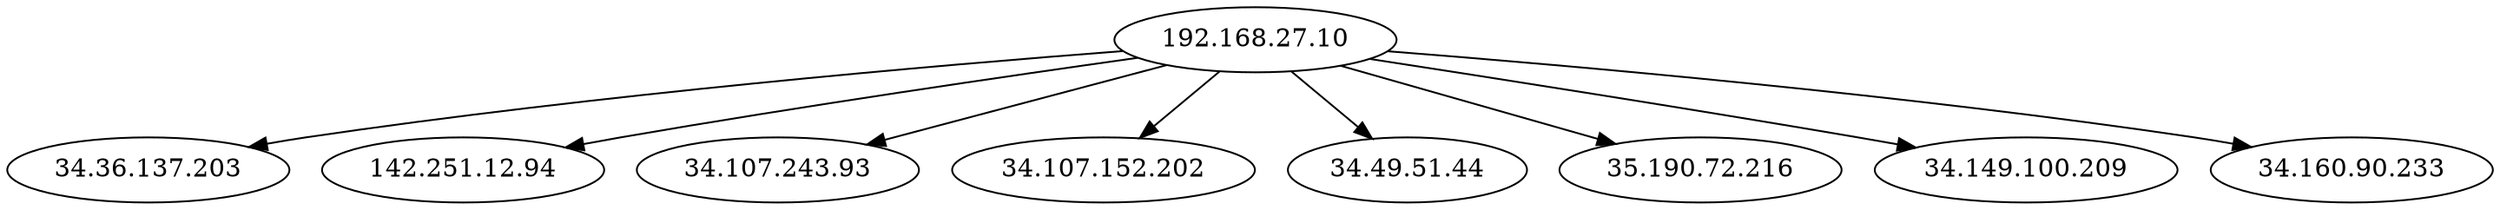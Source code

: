 digraph NWTraffic_update {
  "192.168.27.10" [degree=75, in_degree=0, out_degree=75, activity_score=1.00, total_connections=75];
  "34.36.137.203" [degree=2, in_degree=2, out_degree=0, activity_score=0.19, total_connections=2];
  "192.168.27.10" -> "34.36.137.203" [protocol_UNKNOWN=0.00,protocol_TCP=1.00,protocol_UDP=0.00,protocol_ICMP=0.00,timestamp_sin=0.79,timestamp_cos=-0.62,src_port_type=0.50,dst_port_type=0.00,conn_state_successful=1.00,conn_state_rejected_reset=0.00,conn_state_partial=0.00,conn_state_suspicious=0.00,conn_state_other=0.00,local_orig=1.00,local_resp=0.00,history_length=0.80,orig_bytes=0.58,resp_bytes=0.62,orig_pkts=0.24,resp_pkts=0.24,orig_ip_bytes=0.60,resp_ip_bytes=0.64,service_HTTP=0.00,service_FTP=0.00,service_SSH=0.00,service_DNS=0.00,service_UNKNOWN=1.00  ];
  "192.168.27.10" [degree=75, in_degree=0, out_degree=75, activity_score=1.00, total_connections=75];
  "142.251.12.94" [degree=5, in_degree=5, out_degree=0, activity_score=0.41, total_connections=5];
  "192.168.27.10" -> "142.251.12.94" [protocol_UNKNOWN=0.00,protocol_TCP=1.00,protocol_UDP=0.00,protocol_ICMP=0.00,timestamp_sin=0.79,timestamp_cos=-0.62,src_port_type=0.50,dst_port_type=0.00,conn_state_successful=1.00,conn_state_rejected_reset=0.00,conn_state_partial=0.00,conn_state_suspicious=0.00,conn_state_other=0.00,local_orig=1.00,local_resp=0.00,history_length=0.80,orig_bytes=0.54,resp_bytes=0.58,orig_pkts=0.25,resp_pkts=0.24,orig_ip_bytes=0.58,resp_ip_bytes=0.60,service_HTTP=1.00,service_FTP=0.00,service_SSH=0.00,service_DNS=0.00,service_UNKNOWN=0.00  ];
  "192.168.27.10" [degree=75, in_degree=0, out_degree=75, activity_score=1.00, total_connections=75];
  "34.107.243.93" [degree=1, in_degree=1, out_degree=0, activity_score=0.10, total_connections=1];
  "192.168.27.10" -> "34.107.243.93" [protocol_UNKNOWN=0.00,protocol_TCP=1.00,protocol_UDP=0.00,protocol_ICMP=0.00,timestamp_sin=0.79,timestamp_cos=-0.62,src_port_type=0.50,dst_port_type=0.00,conn_state_successful=1.00,conn_state_rejected_reset=0.00,conn_state_partial=0.00,conn_state_suspicious=0.00,conn_state_other=0.00,local_orig=1.00,local_resp=0.00,history_length=0.80,orig_bytes=0.56,resp_bytes=0.60,orig_pkts=0.22,resp_pkts=0.22,orig_ip_bytes=0.58,resp_ip_bytes=0.61,service_HTTP=0.00,service_FTP=0.00,service_SSH=0.00,service_DNS=0.00,service_UNKNOWN=1.00  ];
  "192.168.27.10" [degree=75, in_degree=0, out_degree=75, activity_score=1.00, total_connections=75];
  "34.107.152.202" [degree=6, in_degree=6, out_degree=0, activity_score=0.47, total_connections=6];
  "192.168.27.10" -> "34.107.152.202" [protocol_UNKNOWN=0.00,protocol_TCP=1.00,protocol_UDP=0.00,protocol_ICMP=0.00,timestamp_sin=0.79,timestamp_cos=-0.62,src_port_type=0.50,dst_port_type=0.00,conn_state_successful=1.00,conn_state_rejected_reset=0.00,conn_state_partial=0.00,conn_state_suspicious=0.00,conn_state_other=0.00,local_orig=1.00,local_resp=0.00,history_length=0.80,orig_bytes=0.58,resp_bytes=0.60,orig_pkts=0.24,resp_pkts=0.24,orig_ip_bytes=0.60,resp_ip_bytes=0.62,service_HTTP=0.00,service_FTP=0.00,service_SSH=0.00,service_DNS=0.00,service_UNKNOWN=1.00  ];
  "192.168.27.10" [degree=75, in_degree=0, out_degree=75, activity_score=1.00, total_connections=75];
  "34.49.51.44" [degree=1, in_degree=1, out_degree=0, activity_score=0.10, total_connections=1];
  "192.168.27.10" -> "34.49.51.44" [protocol_UNKNOWN=0.00,protocol_TCP=1.00,protocol_UDP=0.00,protocol_ICMP=0.00,timestamp_sin=0.79,timestamp_cos=-0.62,src_port_type=0.50,dst_port_type=0.00,conn_state_successful=1.00,conn_state_rejected_reset=0.00,conn_state_partial=0.00,conn_state_suspicious=0.00,conn_state_other=0.00,local_orig=1.00,local_resp=0.00,history_length=0.80,orig_bytes=0.57,resp_bytes=0.60,orig_pkts=0.23,resp_pkts=0.23,orig_ip_bytes=0.59,resp_ip_bytes=0.62,service_HTTP=0.00,service_FTP=0.00,service_SSH=0.00,service_DNS=0.00,service_UNKNOWN=1.00  ];
  "192.168.27.10" [degree=75, in_degree=0, out_degree=75, activity_score=1.00, total_connections=75];
  "35.190.72.216" [degree=1, in_degree=1, out_degree=0, activity_score=0.10, total_connections=1];
  "192.168.27.10" -> "35.190.72.216" [protocol_UNKNOWN=0.00,protocol_TCP=1.00,protocol_UDP=0.00,protocol_ICMP=0.00,timestamp_sin=0.79,timestamp_cos=-0.62,src_port_type=1.00,dst_port_type=0.00,conn_state_successful=1.00,conn_state_rejected_reset=0.00,conn_state_partial=0.00,conn_state_suspicious=0.00,conn_state_other=0.00,local_orig=1.00,local_resp=0.00,history_length=0.80,orig_bytes=0.56,resp_bytes=0.60,orig_pkts=0.21,resp_pkts=0.22,orig_ip_bytes=0.58,resp_ip_bytes=0.61,service_HTTP=0.00,service_FTP=0.00,service_SSH=0.00,service_DNS=0.00,service_UNKNOWN=1.00  ];
  "192.168.27.10" [degree=75, in_degree=0, out_degree=75, activity_score=1.00, total_connections=75];
  "34.149.100.209" [degree=2, in_degree=2, out_degree=0, activity_score=0.19, total_connections=2];
  "192.168.27.10" -> "34.149.100.209" [protocol_UNKNOWN=0.00,protocol_TCP=1.00,protocol_UDP=0.00,protocol_ICMP=0.00,timestamp_sin=0.79,timestamp_cos=-0.62,src_port_type=0.50,dst_port_type=0.00,conn_state_successful=1.00,conn_state_rejected_reset=0.00,conn_state_partial=0.00,conn_state_suspicious=0.00,conn_state_other=0.00,local_orig=1.00,local_resp=0.00,history_length=0.80,orig_bytes=0.58,resp_bytes=0.91,orig_pkts=0.37,resp_pkts=0.40,orig_ip_bytes=0.66,resp_ip_bytes=0.91,service_HTTP=0.00,service_FTP=0.00,service_SSH=0.00,service_DNS=0.00,service_UNKNOWN=1.00  ];
  "192.168.27.10" [degree=75, in_degree=0, out_degree=75, activity_score=1.00, total_connections=75];
  "34.160.90.233" [degree=2, in_degree=2, out_degree=0, activity_score=0.19, total_connections=2];
  "192.168.27.10" -> "34.160.90.233" [protocol_UNKNOWN=0.00,protocol_TCP=1.00,protocol_UDP=0.00,protocol_ICMP=0.00,timestamp_sin=0.79,timestamp_cos=-0.62,src_port_type=0.50,dst_port_type=0.00,conn_state_successful=1.00,conn_state_rejected_reset=0.00,conn_state_partial=0.00,conn_state_suspicious=0.00,conn_state_other=0.00,local_orig=1.00,local_resp=0.00,history_length=0.80,orig_bytes=0.52,resp_bytes=0.64,orig_pkts=0.23,resp_pkts=0.24,orig_ip_bytes=0.56,resp_ip_bytes=0.65,service_HTTP=0.00,service_FTP=0.00,service_SSH=0.00,service_DNS=0.00,service_UNKNOWN=1.00  ];
}
